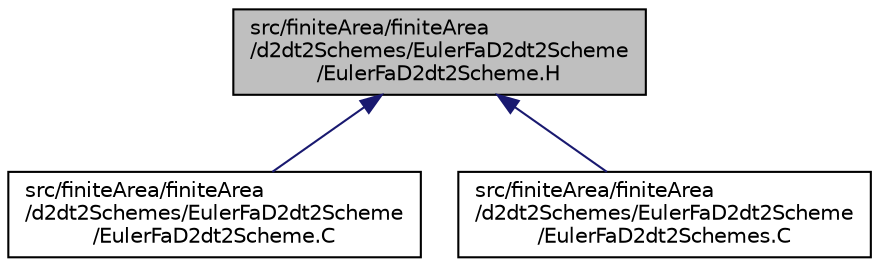 digraph "src/finiteArea/finiteArea/d2dt2Schemes/EulerFaD2dt2Scheme/EulerFaD2dt2Scheme.H"
{
  bgcolor="transparent";
  edge [fontname="Helvetica",fontsize="10",labelfontname="Helvetica",labelfontsize="10"];
  node [fontname="Helvetica",fontsize="10",shape=record];
  Node1 [label="src/finiteArea/finiteArea\l/d2dt2Schemes/EulerFaD2dt2Scheme\l/EulerFaD2dt2Scheme.H",height=0.2,width=0.4,color="black", fillcolor="grey75", style="filled" fontcolor="black"];
  Node1 -> Node2 [dir="back",color="midnightblue",fontsize="10",style="solid",fontname="Helvetica"];
  Node2 [label="src/finiteArea/finiteArea\l/d2dt2Schemes/EulerFaD2dt2Scheme\l/EulerFaD2dt2Scheme.C",height=0.2,width=0.4,color="black",URL="$EulerFaD2dt2Scheme_8C.html"];
  Node1 -> Node3 [dir="back",color="midnightblue",fontsize="10",style="solid",fontname="Helvetica"];
  Node3 [label="src/finiteArea/finiteArea\l/d2dt2Schemes/EulerFaD2dt2Scheme\l/EulerFaD2dt2Schemes.C",height=0.2,width=0.4,color="black",URL="$EulerFaD2dt2Schemes_8C.html"];
}
